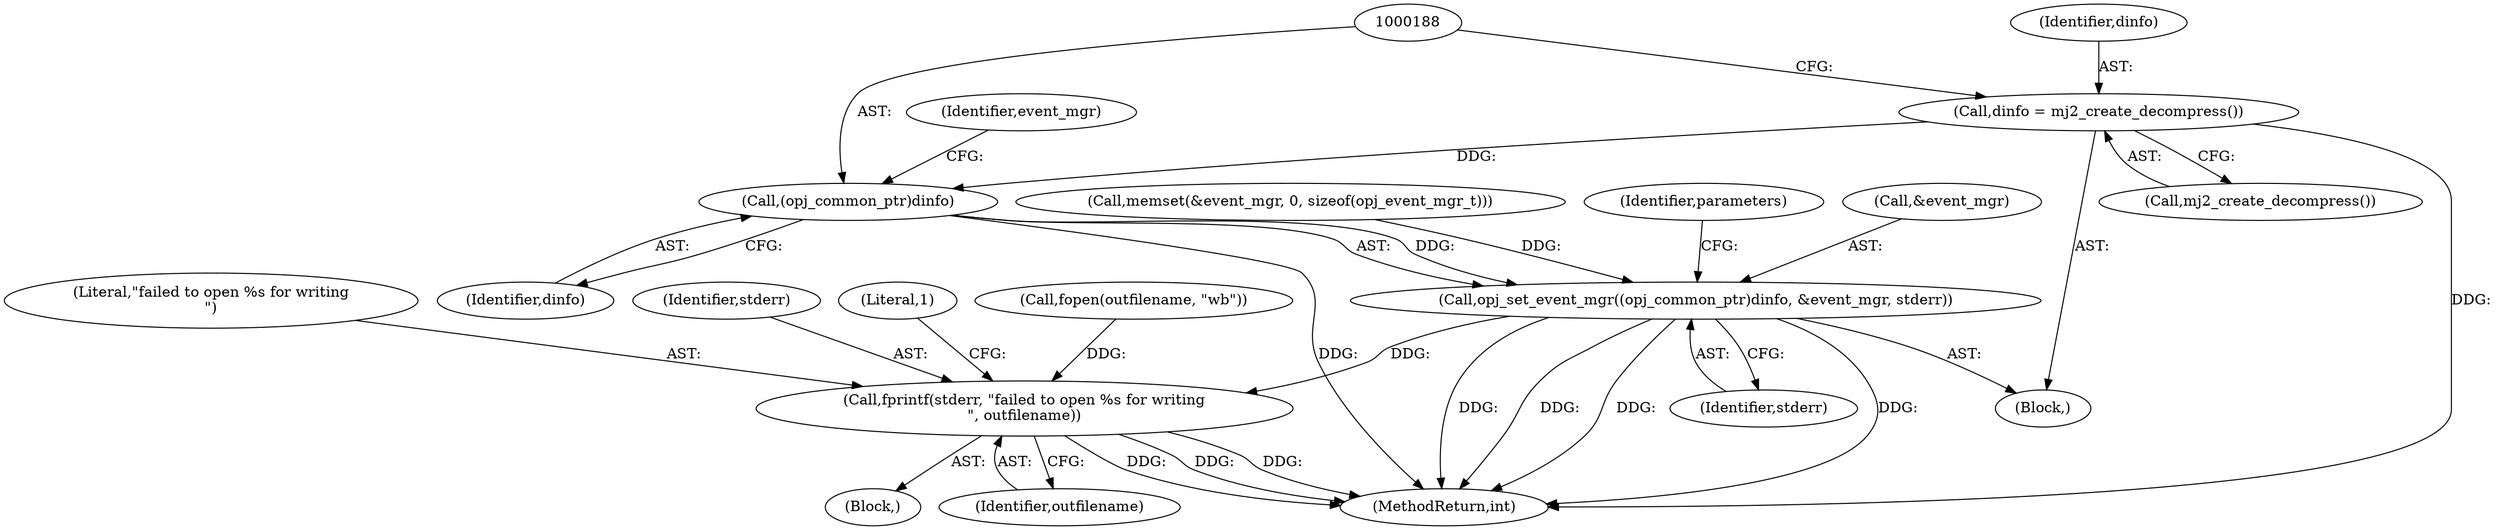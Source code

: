 digraph "0_openjpeg_6d8c0c06ee32dc03ba80acd48334e98728e56cf5@API" {
"1000183" [label="(Call,dinfo = mj2_create_decompress())"];
"1000187" [label="(Call,(opj_common_ptr)dinfo)"];
"1000186" [label="(Call,opj_set_event_mgr((opj_common_ptr)dinfo, &event_mgr, stderr))"];
"1000310" [label="(Call,fprintf(stderr, \"failed to open %s for writing\n\", outfilename))"];
"1000311" [label="(Identifier,stderr)"];
"1000191" [label="(Identifier,event_mgr)"];
"1000183" [label="(Call,dinfo = mj2_create_decompress())"];
"1000195" [label="(Identifier,parameters)"];
"1000315" [label="(Literal,1)"];
"1000303" [label="(Call,fopen(outfilename, \"wb\"))"];
"1000310" [label="(Call,fprintf(stderr, \"failed to open %s for writing\n\", outfilename))"];
"1000346" [label="(MethodReturn,int)"];
"1000189" [label="(Identifier,dinfo)"];
"1000312" [label="(Literal,\"failed to open %s for writing\n\")"];
"1000190" [label="(Call,&event_mgr)"];
"1000187" [label="(Call,(opj_common_ptr)dinfo)"];
"1000192" [label="(Identifier,stderr)"];
"1000162" [label="(Call,memset(&event_mgr, 0, sizeof(opj_event_mgr_t)))"];
"1000184" [label="(Identifier,dinfo)"];
"1000113" [label="(Block,)"];
"1000309" [label="(Block,)"];
"1000185" [label="(Call,mj2_create_decompress())"];
"1000313" [label="(Identifier,outfilename)"];
"1000186" [label="(Call,opj_set_event_mgr((opj_common_ptr)dinfo, &event_mgr, stderr))"];
"1000183" -> "1000113"  [label="AST: "];
"1000183" -> "1000185"  [label="CFG: "];
"1000184" -> "1000183"  [label="AST: "];
"1000185" -> "1000183"  [label="AST: "];
"1000188" -> "1000183"  [label="CFG: "];
"1000183" -> "1000346"  [label="DDG: "];
"1000183" -> "1000187"  [label="DDG: "];
"1000187" -> "1000186"  [label="AST: "];
"1000187" -> "1000189"  [label="CFG: "];
"1000188" -> "1000187"  [label="AST: "];
"1000189" -> "1000187"  [label="AST: "];
"1000191" -> "1000187"  [label="CFG: "];
"1000187" -> "1000346"  [label="DDG: "];
"1000187" -> "1000186"  [label="DDG: "];
"1000186" -> "1000113"  [label="AST: "];
"1000186" -> "1000192"  [label="CFG: "];
"1000190" -> "1000186"  [label="AST: "];
"1000192" -> "1000186"  [label="AST: "];
"1000195" -> "1000186"  [label="CFG: "];
"1000186" -> "1000346"  [label="DDG: "];
"1000186" -> "1000346"  [label="DDG: "];
"1000186" -> "1000346"  [label="DDG: "];
"1000186" -> "1000346"  [label="DDG: "];
"1000162" -> "1000186"  [label="DDG: "];
"1000186" -> "1000310"  [label="DDG: "];
"1000310" -> "1000309"  [label="AST: "];
"1000310" -> "1000313"  [label="CFG: "];
"1000311" -> "1000310"  [label="AST: "];
"1000312" -> "1000310"  [label="AST: "];
"1000313" -> "1000310"  [label="AST: "];
"1000315" -> "1000310"  [label="CFG: "];
"1000310" -> "1000346"  [label="DDG: "];
"1000310" -> "1000346"  [label="DDG: "];
"1000310" -> "1000346"  [label="DDG: "];
"1000303" -> "1000310"  [label="DDG: "];
}
